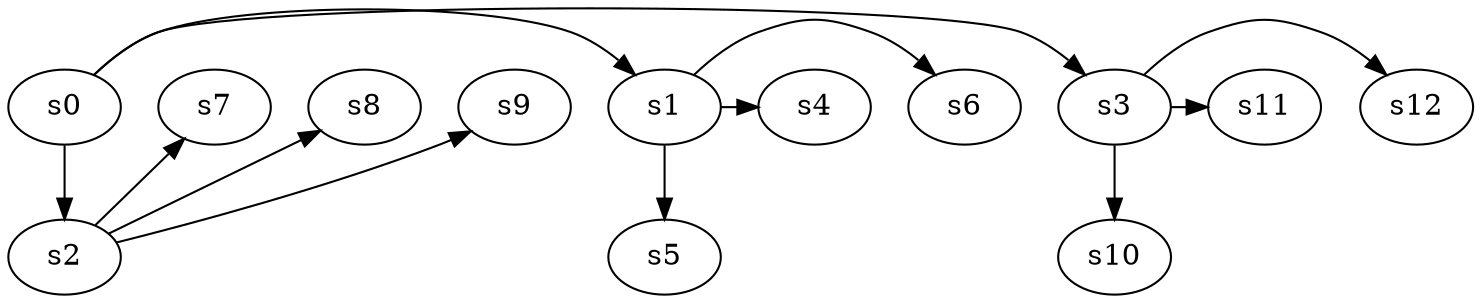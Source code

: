 digraph game_0248_branch_3_3 {
    s0 [name="s0", player=1];
    s1 [name="s1", player=1];
    s2 [name="s2", player=1];
    s3 [name="s3", player=0, target=1];
    s4 [name="s4", player=1];
    s5 [name="s5", player=1];
    s6 [name="s6", player=1];
    s7 [name="s7", player=0, target=1];
    s8 [name="s8", player=0];
    s9 [name="s9", player=0];
    s10 [name="s10", player=1];
    s11 [name="s11", player=1];
    s12 [name="s12", player=0];

    s0 -> s1 [constraint="time == 0 || time == 3 || time == 12"];
    s0 -> s2;
    s0 -> s3 [constraint="time % 3 == 0 || time % 2 == 1"];
    s1 -> s4 [constraint="time == 9 || time == 10 || time == 14"];
    s1 -> s5;
    s1 -> s6 [constraint="!(time % 5 == 0)"];
    s2 -> s7 [constraint="time % 5 == 4"];
    s2 -> s8 [constraint="time == 2 || time == 4 || time == 5 || time == 12"];
    s2 -> s9 [constraint="time % 3 == 0 || time % 4 == 1"];
    s3 -> s10;
    s3 -> s11 [constraint="time % 2 == 0 || time % 4 == 1"];
    s3 -> s12 [constraint="!(time % 4 == 0)"];
}
